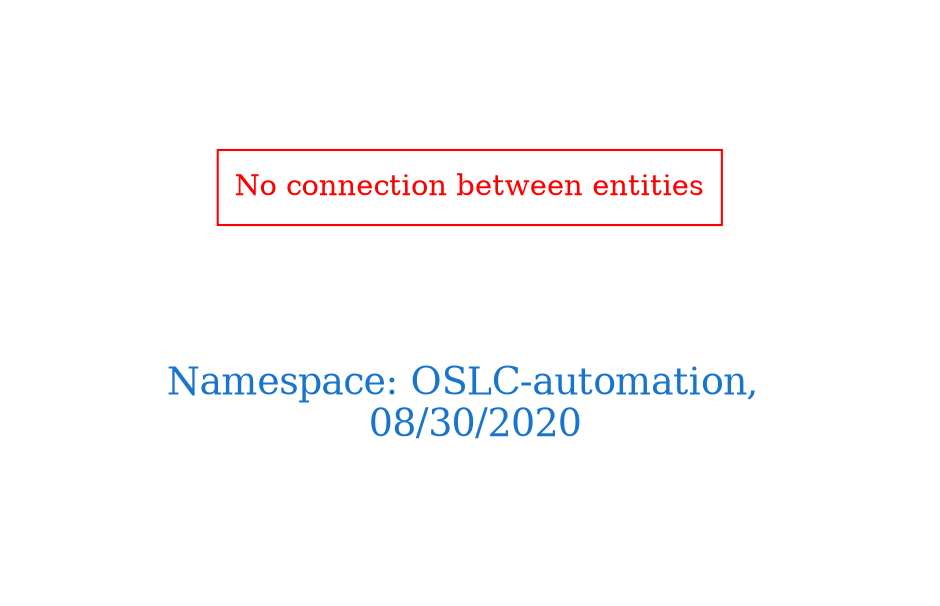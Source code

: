 digraph OGIT_ontology {
 graph [ rankdir= LR,pad=1 
fontsize = 18,
fontcolor= dodgerblue3,label = "\n\n\nNamespace: OSLC-automation, \n 08/30/2020"];
node[shape=polygon];
edge [  color="gray81"];

"No connection between entities" [fontcolor = "red",color="red", shape="polygon"]
}
